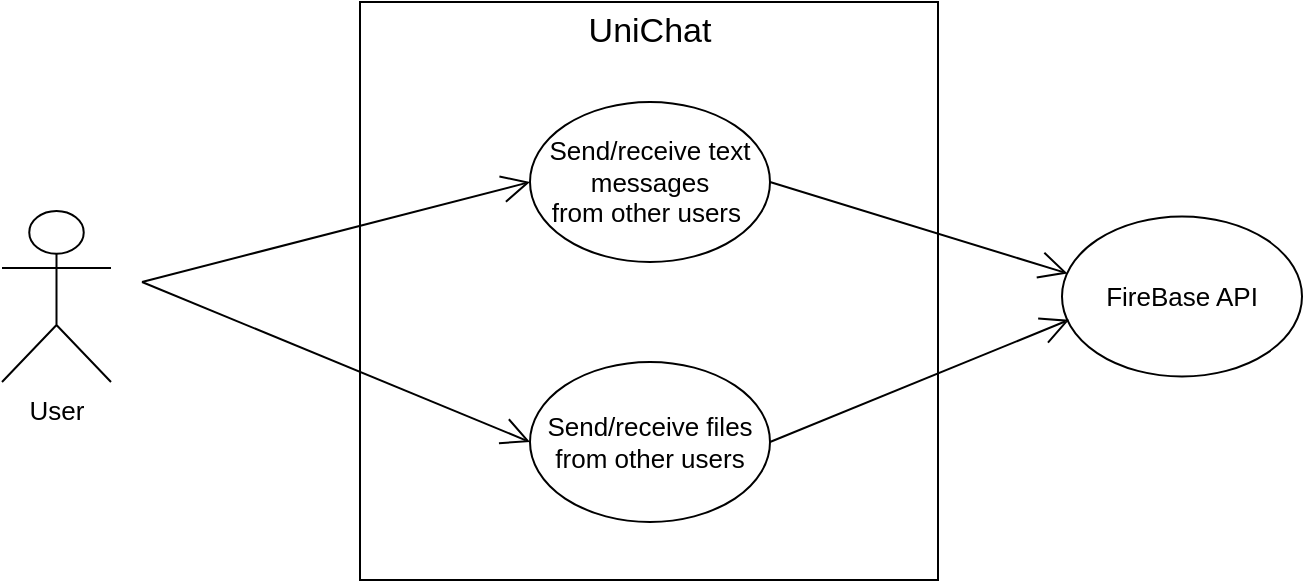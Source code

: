 <mxfile version="17.2.1" type="device"><diagram id="usxxmJ1rtTVSGjX_u03q" name="Page-1"><mxGraphModel dx="1038" dy="649" grid="1" gridSize="10" guides="1" tooltips="1" connect="1" arrows="1" fold="1" page="1" pageScale="1" pageWidth="827" pageHeight="1169" math="0" shadow="0"><root><mxCell id="0"/><mxCell id="1" parent="0"/><mxCell id="ndb7_EjV3UHbOHbYwRMj-1" value="" style="whiteSpace=wrap;html=1;aspect=fixed;fillColor=none;" parent="1" vertex="1"><mxGeometry x="269" y="180" width="289" height="289" as="geometry"/></mxCell><mxCell id="ndb7_EjV3UHbOHbYwRMj-2" value="&lt;font style=&quot;font-size: 13px&quot;&gt;User&lt;/font&gt;" style="shape=umlActor;verticalLabelPosition=bottom;verticalAlign=top;html=1;outlineConnect=0;fillColor=none;" parent="1" vertex="1"><mxGeometry x="90" y="284.5" width="54.5" height="85.5" as="geometry"/></mxCell><mxCell id="ndb7_EjV3UHbOHbYwRMj-3" value="&lt;font style=&quot;font-size: 13px&quot;&gt;Send/receive text messages&lt;br&gt;from other users&amp;nbsp;&lt;/font&gt;" style="ellipse;whiteSpace=wrap;html=1;fillColor=none;" parent="1" vertex="1"><mxGeometry x="354" y="230" width="120" height="80" as="geometry"/></mxCell><mxCell id="ndb7_EjV3UHbOHbYwRMj-4" value="&lt;font style=&quot;font-size: 13px&quot;&gt;Send/receive files from other users&lt;/font&gt;" style="ellipse;whiteSpace=wrap;html=1;fillColor=none;" parent="1" vertex="1"><mxGeometry x="354" y="360" width="120" height="80" as="geometry"/></mxCell><mxCell id="ndb7_EjV3UHbOHbYwRMj-6" value="&lt;font style=&quot;font-size: 17px&quot;&gt;UniChat&lt;/font&gt;" style="text;html=1;strokeColor=none;fillColor=none;align=center;verticalAlign=middle;whiteSpace=wrap;rounded=0;" parent="1" vertex="1"><mxGeometry x="384" y="180" width="60" height="30" as="geometry"/></mxCell><mxCell id="ndb7_EjV3UHbOHbYwRMj-8" value="" style="endArrow=open;endFill=1;endSize=12;html=1;rounded=0;entryX=0;entryY=0.5;entryDx=0;entryDy=0;" parent="1" target="ndb7_EjV3UHbOHbYwRMj-3" edge="1"><mxGeometry width="160" relative="1" as="geometry"><mxPoint x="160" y="320" as="sourcePoint"/><mxPoint x="180" y="420" as="targetPoint"/></mxGeometry></mxCell><mxCell id="ndb7_EjV3UHbOHbYwRMj-9" value="" style="endArrow=open;endFill=1;endSize=12;html=1;rounded=0;entryX=0;entryY=0.5;entryDx=0;entryDy=0;" parent="1" target="ndb7_EjV3UHbOHbYwRMj-4" edge="1"><mxGeometry width="160" relative="1" as="geometry"><mxPoint x="160" y="320" as="sourcePoint"/><mxPoint x="200" y="480" as="targetPoint"/></mxGeometry></mxCell><mxCell id="ndb7_EjV3UHbOHbYwRMj-11" value="" style="endArrow=open;endFill=1;endSize=12;html=1;rounded=0;exitX=1;exitY=0.5;exitDx=0;exitDy=0;entryX=0.023;entryY=0.356;entryDx=0;entryDy=0;entryPerimeter=0;" parent="1" source="ndb7_EjV3UHbOHbYwRMj-3" target="ndb7_EjV3UHbOHbYwRMj-12" edge="1"><mxGeometry width="160" relative="1" as="geometry"><mxPoint x="520" y="220" as="sourcePoint"/><mxPoint x="660" y="190" as="targetPoint"/></mxGeometry></mxCell><mxCell id="ndb7_EjV3UHbOHbYwRMj-12" value="&lt;font style=&quot;font-size: 13px&quot;&gt;FireBase API&lt;/font&gt;" style="ellipse;whiteSpace=wrap;html=1;fillColor=none;" parent="1" vertex="1"><mxGeometry x="620" y="287.25" width="120" height="80" as="geometry"/></mxCell><mxCell id="h8lF9LGfPXWFyBBcxpGi-1" value="" style="endArrow=open;endFill=1;endSize=12;html=1;rounded=0;exitX=1;exitY=0.5;exitDx=0;exitDy=0;entryX=0.03;entryY=0.646;entryDx=0;entryDy=0;entryPerimeter=0;" parent="1" source="ndb7_EjV3UHbOHbYwRMj-4" target="ndb7_EjV3UHbOHbYwRMj-12" edge="1"><mxGeometry width="160" relative="1" as="geometry"><mxPoint x="500" y="320" as="sourcePoint"/><mxPoint x="630" y="320" as="targetPoint"/></mxGeometry></mxCell></root></mxGraphModel></diagram></mxfile>